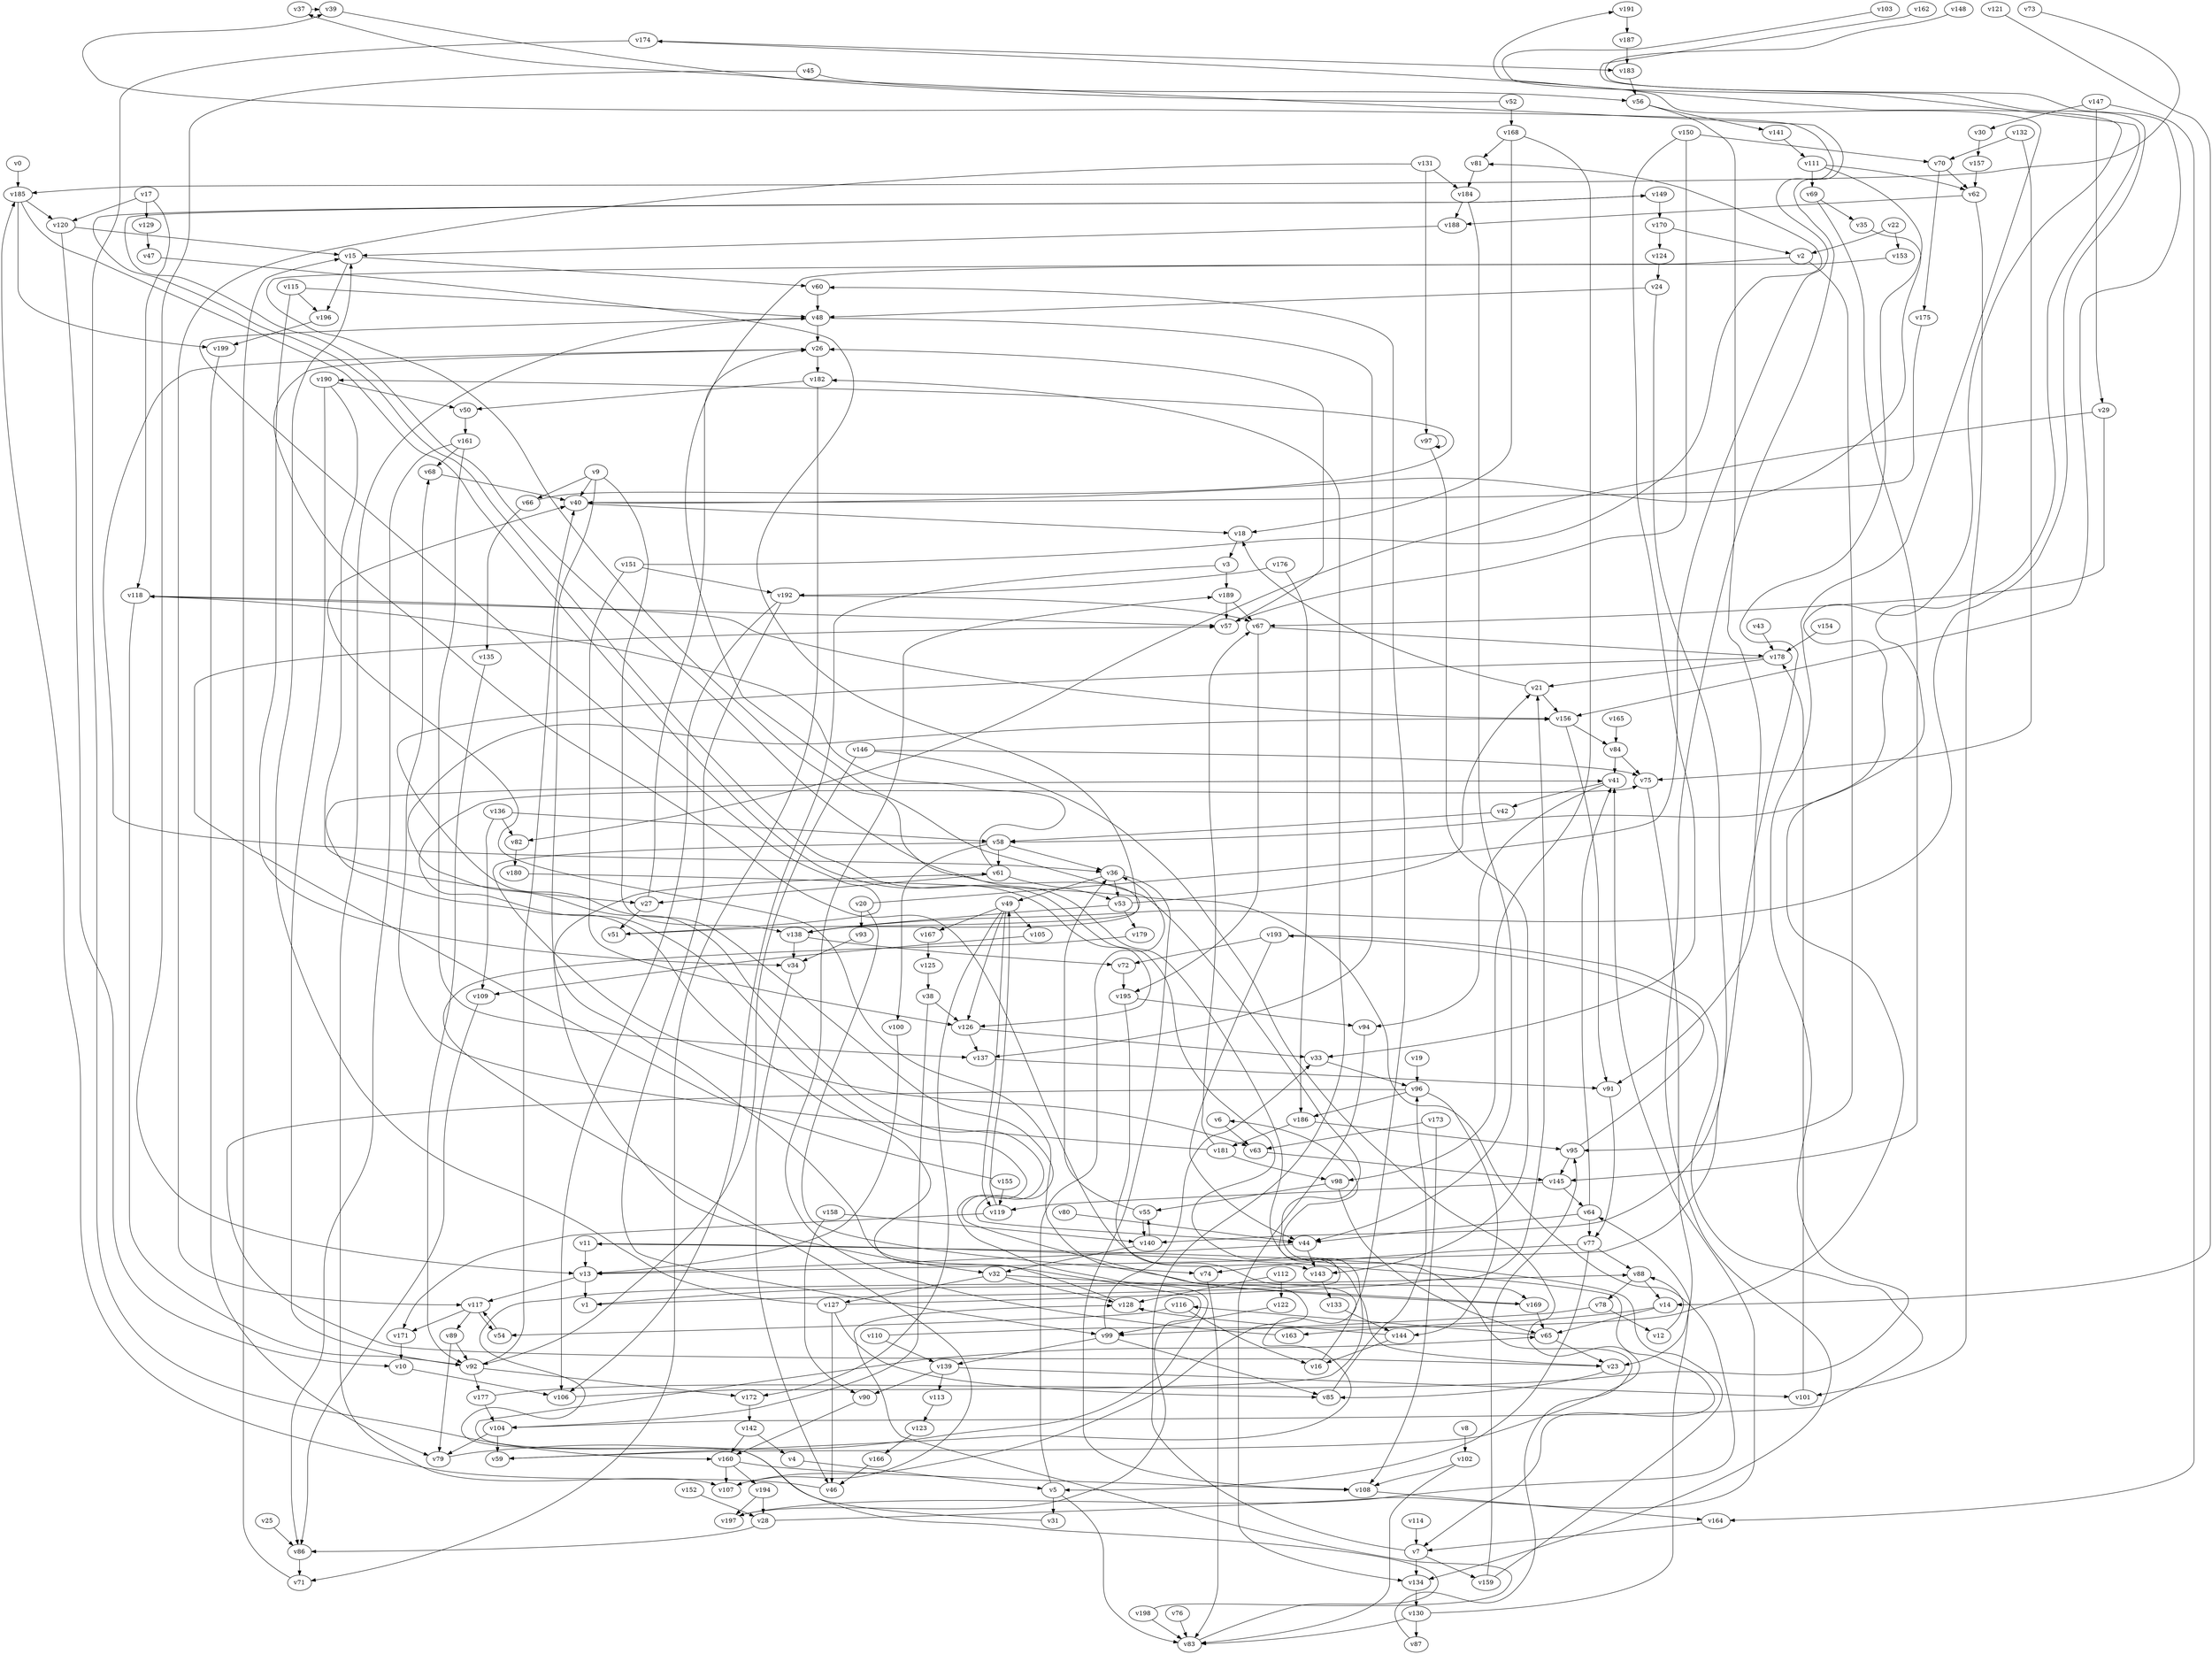 // Benchmark game 293 - 200 vertices
// time_bound: 13
// targets: v0
digraph G {
    v0 [name="v0", player=0, target=1];
    v1 [name="v1", player=1];
    v2 [name="v2", player=1];
    v3 [name="v3", player=1];
    v4 [name="v4", player=0];
    v5 [name="v5", player=1];
    v6 [name="v6", player=1];
    v7 [name="v7", player=0];
    v8 [name="v8", player=0];
    v9 [name="v9", player=1];
    v10 [name="v10", player=1];
    v11 [name="v11", player=1];
    v12 [name="v12", player=0];
    v13 [name="v13", player=0];
    v14 [name="v14", player=0];
    v15 [name="v15", player=1];
    v16 [name="v16", player=0];
    v17 [name="v17", player=0];
    v18 [name="v18", player=1];
    v19 [name="v19", player=1];
    v20 [name="v20", player=1];
    v21 [name="v21", player=0];
    v22 [name="v22", player=0];
    v23 [name="v23", player=0];
    v24 [name="v24", player=0];
    v25 [name="v25", player=0];
    v26 [name="v26", player=1];
    v27 [name="v27", player=1];
    v28 [name="v28", player=0];
    v29 [name="v29", player=0];
    v30 [name="v30", player=0];
    v31 [name="v31", player=0];
    v32 [name="v32", player=1];
    v33 [name="v33", player=0];
    v34 [name="v34", player=0];
    v35 [name="v35", player=0];
    v36 [name="v36", player=0];
    v37 [name="v37", player=1];
    v38 [name="v38", player=0];
    v39 [name="v39", player=1];
    v40 [name="v40", player=1];
    v41 [name="v41", player=0];
    v42 [name="v42", player=1];
    v43 [name="v43", player=0];
    v44 [name="v44", player=1];
    v45 [name="v45", player=0];
    v46 [name="v46", player=0];
    v47 [name="v47", player=0];
    v48 [name="v48", player=1];
    v49 [name="v49", player=1];
    v50 [name="v50", player=0];
    v51 [name="v51", player=0];
    v52 [name="v52", player=1];
    v53 [name="v53", player=1];
    v54 [name="v54", player=0];
    v55 [name="v55", player=1];
    v56 [name="v56", player=0];
    v57 [name="v57", player=1];
    v58 [name="v58", player=1];
    v59 [name="v59", player=0];
    v60 [name="v60", player=0];
    v61 [name="v61", player=0];
    v62 [name="v62", player=0];
    v63 [name="v63", player=0];
    v64 [name="v64", player=0];
    v65 [name="v65", player=0];
    v66 [name="v66", player=0];
    v67 [name="v67", player=1];
    v68 [name="v68", player=1];
    v69 [name="v69", player=1];
    v70 [name="v70", player=1];
    v71 [name="v71", player=1];
    v72 [name="v72", player=0];
    v73 [name="v73", player=0];
    v74 [name="v74", player=1];
    v75 [name="v75", player=0];
    v76 [name="v76", player=0];
    v77 [name="v77", player=0];
    v78 [name="v78", player=1];
    v79 [name="v79", player=1];
    v80 [name="v80", player=1];
    v81 [name="v81", player=1];
    v82 [name="v82", player=0];
    v83 [name="v83", player=1];
    v84 [name="v84", player=1];
    v85 [name="v85", player=1];
    v86 [name="v86", player=0];
    v87 [name="v87", player=1];
    v88 [name="v88", player=0];
    v89 [name="v89", player=1];
    v90 [name="v90", player=1];
    v91 [name="v91", player=0];
    v92 [name="v92", player=1];
    v93 [name="v93", player=0];
    v94 [name="v94", player=1];
    v95 [name="v95", player=1];
    v96 [name="v96", player=1];
    v97 [name="v97", player=0];
    v98 [name="v98", player=0];
    v99 [name="v99", player=0];
    v100 [name="v100", player=1];
    v101 [name="v101", player=1];
    v102 [name="v102", player=1];
    v103 [name="v103", player=0];
    v104 [name="v104", player=0];
    v105 [name="v105", player=0];
    v106 [name="v106", player=0];
    v107 [name="v107", player=0];
    v108 [name="v108", player=1];
    v109 [name="v109", player=1];
    v110 [name="v110", player=1];
    v111 [name="v111", player=0];
    v112 [name="v112", player=1];
    v113 [name="v113", player=0];
    v114 [name="v114", player=1];
    v115 [name="v115", player=0];
    v116 [name="v116", player=0];
    v117 [name="v117", player=0];
    v118 [name="v118", player=1];
    v119 [name="v119", player=1];
    v120 [name="v120", player=1];
    v121 [name="v121", player=0];
    v122 [name="v122", player=1];
    v123 [name="v123", player=0];
    v124 [name="v124", player=1];
    v125 [name="v125", player=0];
    v126 [name="v126", player=0];
    v127 [name="v127", player=0];
    v128 [name="v128", player=1];
    v129 [name="v129", player=1];
    v130 [name="v130", player=1];
    v131 [name="v131", player=0];
    v132 [name="v132", player=0];
    v133 [name="v133", player=1];
    v134 [name="v134", player=0];
    v135 [name="v135", player=1];
    v136 [name="v136", player=1];
    v137 [name="v137", player=1];
    v138 [name="v138", player=0];
    v139 [name="v139", player=0];
    v140 [name="v140", player=1];
    v141 [name="v141", player=0];
    v142 [name="v142", player=1];
    v143 [name="v143", player=1];
    v144 [name="v144", player=1];
    v145 [name="v145", player=1];
    v146 [name="v146", player=0];
    v147 [name="v147", player=1];
    v148 [name="v148", player=0];
    v149 [name="v149", player=0];
    v150 [name="v150", player=0];
    v151 [name="v151", player=1];
    v152 [name="v152", player=1];
    v153 [name="v153", player=0];
    v154 [name="v154", player=1];
    v155 [name="v155", player=0];
    v156 [name="v156", player=1];
    v157 [name="v157", player=1];
    v158 [name="v158", player=0];
    v159 [name="v159", player=0];
    v160 [name="v160", player=1];
    v161 [name="v161", player=1];
    v162 [name="v162", player=1];
    v163 [name="v163", player=1];
    v164 [name="v164", player=1];
    v165 [name="v165", player=1];
    v166 [name="v166", player=0];
    v167 [name="v167", player=1];
    v168 [name="v168", player=0];
    v169 [name="v169", player=1];
    v170 [name="v170", player=1];
    v171 [name="v171", player=1];
    v172 [name="v172", player=1];
    v173 [name="v173", player=0];
    v174 [name="v174", player=1];
    v175 [name="v175", player=0];
    v176 [name="v176", player=1];
    v177 [name="v177", player=1];
    v178 [name="v178", player=0];
    v179 [name="v179", player=1];
    v180 [name="v180", player=0];
    v181 [name="v181", player=1];
    v182 [name="v182", player=0];
    v183 [name="v183", player=1];
    v184 [name="v184", player=0];
    v185 [name="v185", player=1];
    v186 [name="v186", player=1];
    v187 [name="v187", player=1];
    v188 [name="v188", player=1];
    v189 [name="v189", player=1];
    v190 [name="v190", player=0];
    v191 [name="v191", player=1];
    v192 [name="v192", player=1];
    v193 [name="v193", player=1];
    v194 [name="v194", player=1];
    v195 [name="v195", player=1];
    v196 [name="v196", player=1];
    v197 [name="v197", player=0];
    v198 [name="v198", player=1];
    v199 [name="v199", player=0];

    v0 -> v185;
    v1 -> v169 [constraint="t mod 2 == 0"];
    v2 -> v138 [constraint="t >= 3"];
    v3 -> v106;
    v4 -> v5;
    v5 -> v36;
    v6 -> v63;
    v7 -> v134;
    v8 -> v102;
    v9 -> v138;
    v10 -> v106;
    v11 -> v7 [constraint="t >= 4"];
    v12 -> v88;
    v13 -> v117;
    v14 -> v65;
    v15 -> v60;
    v16 -> v60;
    v17 -> v118;
    v18 -> v3;
    v19 -> v96;
    v20 -> v39 [constraint="t >= 5"];
    v21 -> v18;
    v22 -> v2;
    v23 -> v149 [constraint="t >= 5"];
    v24 -> v48;
    v25 -> v86;
    v26 -> v36 [constraint="t mod 4 == 3"];
    v27 -> v51;
    v28 -> v86;
    v29 -> v82 [constraint="t mod 2 == 0"];
    v30 -> v157;
    v31 -> v88 [constraint="t mod 3 == 0"];
    v32 -> v169 [constraint="t >= 4"];
    v33 -> v96;
    v34 -> v46;
    v35 -> v40 [constraint="t < 7"];
    v36 -> v49;
    v37 -> v39 [constraint="t >= 3"];
    v38 -> v126;
    v39 -> v134 [constraint="t < 9"];
    v40 -> v18;
    v41 -> v42;
    v42 -> v58;
    v43 -> v178;
    v44 -> v143;
    v45 -> v13;
    v46 -> v185;
    v47 -> v51 [constraint="t mod 2 == 1"];
    v48 -> v137;
    v49 -> v126;
    v50 -> v161;
    v51 -> v48 [constraint="t < 7"];
    v52 -> v37 [constraint="t >= 5"];
    v53 -> v138;
    v54 -> v117;
    v55 -> v140;
    v56 -> v141;
    v57 -> v26;
    v58 -> v63 [constraint="t mod 2 == 0"];
    v59 -> v26 [constraint="t >= 1"];
    v60 -> v48;
    v61 -> v118 [constraint="t mod 5 == 4"];
    v62 -> v101;
    v63 -> v145;
    v64 -> v41;
    v65 -> v116 [constraint="t mod 3 == 0"];
    v66 -> v190 [constraint="t mod 2 == 0"];
    v67 -> v195;
    v68 -> v40;
    v69 -> v35;
    v70 -> v62;
    v71 -> v15;
    v72 -> v195;
    v73 -> v185 [constraint="t >= 3"];
    v74 -> v83;
    v75 -> v23;
    v76 -> v83;
    v77 -> v88;
    v78 -> v12;
    v79 -> v75 [constraint="t mod 4 == 3"];
    v80 -> v44;
    v81 -> v184;
    v82 -> v180;
    v83 -> v65 [constraint="t < 13"];
    v84 -> v75;
    v85 -> v96;
    v86 -> v71;
    v87 -> v6 [constraint="t < 13"];
    v88 -> v14;
    v89 -> v79;
    v90 -> v160;
    v91 -> v77;
    v92 -> v177;
    v93 -> v34;
    v94 -> v134;
    v95 -> v193 [constraint="t >= 2"];
    v96 -> v23 [constraint="t mod 5 == 1"];
    v97 -> v97;
    v98 -> v55;
    v99 -> v139;
    v100 -> v13;
    v101 -> v178;
    v102 -> v108;
    v103 -> v58 [constraint="t mod 3 == 2"];
    v104 -> v79;
    v105 -> v109 [constraint="t >= 1"];
    v106 -> v149 [constraint="t < 13"];
    v107 -> v40 [constraint="t < 8"];
    v108 -> v164;
    v109 -> v86;
    v110 -> v191 [constraint="t >= 5"];
    v111 -> v13 [constraint="t mod 4 == 3"];
    v112 -> v122;
    v113 -> v123;
    v114 -> v7;
    v115 -> v48;
    v116 -> v16;
    v117 -> v171;
    v118 -> v156 [constraint="t < 6"];
    v119 -> v171 [constraint="t < 11"];
    v120 -> v15;
    v121 -> v14 [constraint="t >= 1"];
    v122 -> v99 [constraint="t < 13"];
    v123 -> v166;
    v124 -> v24;
    v125 -> v38;
    v126 -> v137;
    v127 -> v15;
    v128 -> v41 [constraint="t >= 3"];
    v129 -> v47;
    v130 -> v83;
    v131 -> v97;
    v132 -> v75;
    v133 -> v144;
    v134 -> v130;
    v135 -> v92;
    v136 -> v109;
    v137 -> v91;
    v138 -> v72;
    v139 -> v101;
    v140 -> v32;
    v141 -> v111;
    v142 -> v4;
    v143 -> v133;
    v144 -> v128 [constraint="t >= 4"];
    v145 -> v119;
    v146 -> v59 [constraint="t mod 3 == 2"];
    v147 -> v30;
    v148 -> v156 [constraint="t < 13"];
    v149 -> v170;
    v150 -> v70;
    v151 -> v81 [constraint="t mod 2 == 0"];
    v152 -> v28;
    v153 -> v1 [constraint="t < 12"];
    v154 -> v178;
    v155 -> v57 [constraint="t mod 4 == 2"];
    v156 -> v91;
    v157 -> v62;
    v158 -> v90;
    v159 -> v11 [constraint="t < 9"];
    v160 -> v107;
    v161 -> v86;
    v162 -> v138 [constraint="t < 15"];
    v163 -> v189;
    v164 -> v7;
    v165 -> v84;
    v166 -> v46;
    v167 -> v125;
    v168 -> v98;
    v169 -> v156 [constraint="t mod 4 == 0"];
    v170 -> v124;
    v171 -> v10;
    v172 -> v142;
    v173 -> v63;
    v174 -> v160;
    v175 -> v40;
    v176 -> v186;
    v177 -> v174 [constraint="t >= 2"];
    v178 -> v44 [constraint="t >= 1"];
    v179 -> v107 [constraint="t mod 5 == 4"];
    v180 -> v197 [constraint="t < 10"];
    v181 -> v98;
    v182 -> v71;
    v183 -> v56;
    v184 -> v188;
    v185 -> v126 [constraint="t < 12"];
    v186 -> v181;
    v187 -> v183;
    v188 -> v15;
    v189 -> v67;
    v190 -> v92;
    v191 -> v187;
    v192 -> v67;
    v193 -> v104 [constraint="t < 11"];
    v194 -> v28;
    v195 -> v143;
    v196 -> v199;
    v197 -> v61 [constraint="t < 10"];
    v198 -> v128 [constraint="t >= 1"];
    v199 -> v79;
    v22 -> v153;
    v36 -> v108;
    v120 -> v10;
    v104 -> v59;
    v193 -> v72;
    v20 -> v93;
    v119 -> v49;
    v151 -> v192;
    v67 -> v178;
    v48 -> v26;
    v36 -> v53;
    v145 -> v64;
    v198 -> v83;
    v118 -> v57;
    v24 -> v140;
    v97 -> v143;
    v160 -> v108;
    v151 -> v126;
    v38 -> v104;
    v28 -> v41;
    v117 -> v89;
    v130 -> v64;
    v69 -> v145;
    v127 -> v21;
    v49 -> v119;
    v98 -> v65;
    v181 -> v68;
    v132 -> v70;
    v150 -> v33;
    v92 -> v40;
    v77 -> v74;
    v115 -> v34;
    v161 -> v68;
    v147 -> v164;
    v194 -> v197;
    v49 -> v167;
    v21 -> v156;
    v9 -> v40;
    v56 -> v91;
    v168 -> v18;
    v138 -> v34;
    v29 -> v67;
    v173 -> v108;
    v17 -> v129;
    v99 -> v85;
    v9 -> v66;
    v9 -> v32;
    v23 -> v85;
    v2 -> v95;
    v14 -> v163;
    v32 -> v127;
    v116 -> v54;
    v146 -> v75;
    v170 -> v2;
    v92 -> v172;
    v5 -> v83;
    v130 -> v87;
    v77 -> v5;
    v53 -> v179;
    v140 -> v55;
    v13 -> v1;
    v111 -> v62;
    v131 -> v184;
    v53 -> v21;
    v65 -> v23;
    v168 -> v81;
    v126 -> v33;
    v58 -> v61;
    v178 -> v21;
    v84 -> v41;
    v150 -> v57;
    v117 -> v54;
    v20 -> v74;
    v156 -> v84;
    v185 -> v199;
    v136 -> v82;
    v45 -> v56;
    v11 -> v13;
    v160 -> v194;
    v96 -> v186;
    v169 -> v65;
    v66 -> v135;
    v26 -> v182;
    v159 -> v95;
    v110 -> v139;
    v70 -> v175;
    v41 -> v94;
    v155 -> v119;
    v78 -> v99;
    v139 -> v113;
    v49 -> v105;
    v96 -> v144;
    v146 -> v92;
    v62 -> v188;
    v99 -> v33;
    v7 -> v159;
    v64 -> v44;
    v27 -> v26;
    v55 -> v36;
    v136 -> v58;
    v189 -> v57;
    v52 -> v168;
    v193 -> v44;
    v49 -> v172;
    v58 -> v36;
    v95 -> v145;
    v147 -> v29;
    v61 -> v53;
    v127 -> v85;
    v182 -> v50;
    v88 -> v78;
    v102 -> v83;
    v190 -> v50;
    v44 -> v13;
    v127 -> v46;
    v32 -> v128;
    v17 -> v120;
    v7 -> v182;
    v139 -> v90;
    v64 -> v77;
    v176 -> v192;
    v174 -> v183;
    v5 -> v31;
    v186 -> v95;
    v112 -> v128;
    v181 -> v67;
    v15 -> v196;
    v131 -> v117;
    v185 -> v120;
    v195 -> v94;
    v111 -> v69;
    v190 -> v27;
    v58 -> v100;
    v161 -> v137;
    v144 -> v16;
    v142 -> v160;
    v48 -> v107;
    v177 -> v104;
    v184 -> v44;
    v61 -> v27;
    v118 -> v92;
    v115 -> v196;
    v158 -> v140;
    v89 -> v92;
    v3 -> v189;
    v192 -> v99;
    v192 -> v106;
}
